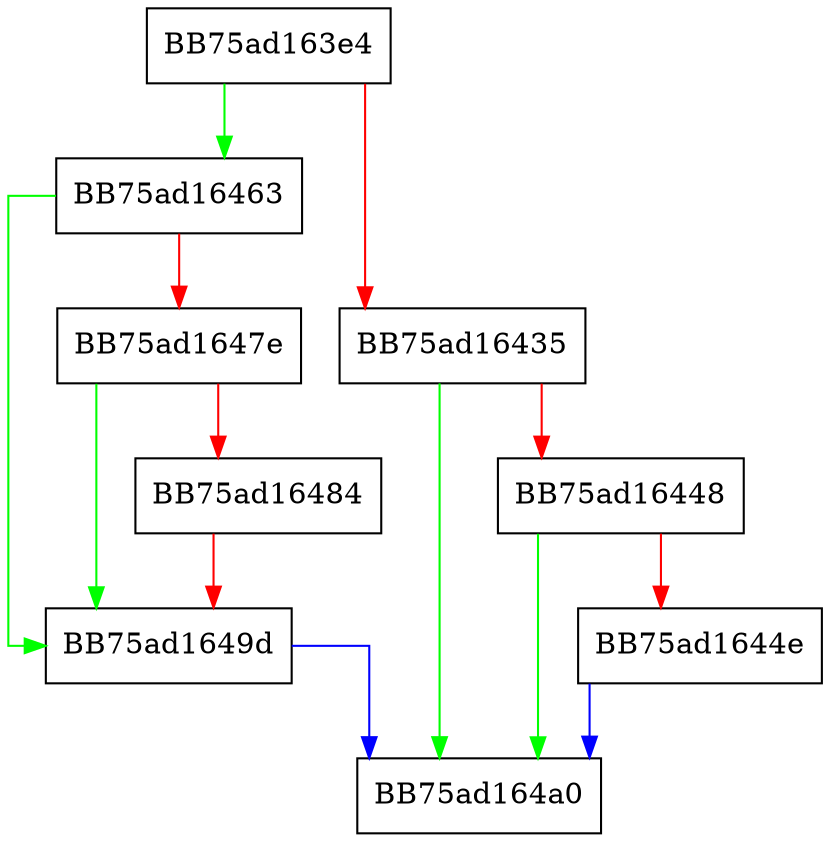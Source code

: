 digraph AllocMem {
  node [shape="box"];
  graph [splines=ortho];
  BB75ad163e4 -> BB75ad16463 [color="green"];
  BB75ad163e4 -> BB75ad16435 [color="red"];
  BB75ad16435 -> BB75ad164a0 [color="green"];
  BB75ad16435 -> BB75ad16448 [color="red"];
  BB75ad16448 -> BB75ad164a0 [color="green"];
  BB75ad16448 -> BB75ad1644e [color="red"];
  BB75ad1644e -> BB75ad164a0 [color="blue"];
  BB75ad16463 -> BB75ad1649d [color="green"];
  BB75ad16463 -> BB75ad1647e [color="red"];
  BB75ad1647e -> BB75ad1649d [color="green"];
  BB75ad1647e -> BB75ad16484 [color="red"];
  BB75ad16484 -> BB75ad1649d [color="red"];
  BB75ad1649d -> BB75ad164a0 [color="blue"];
}